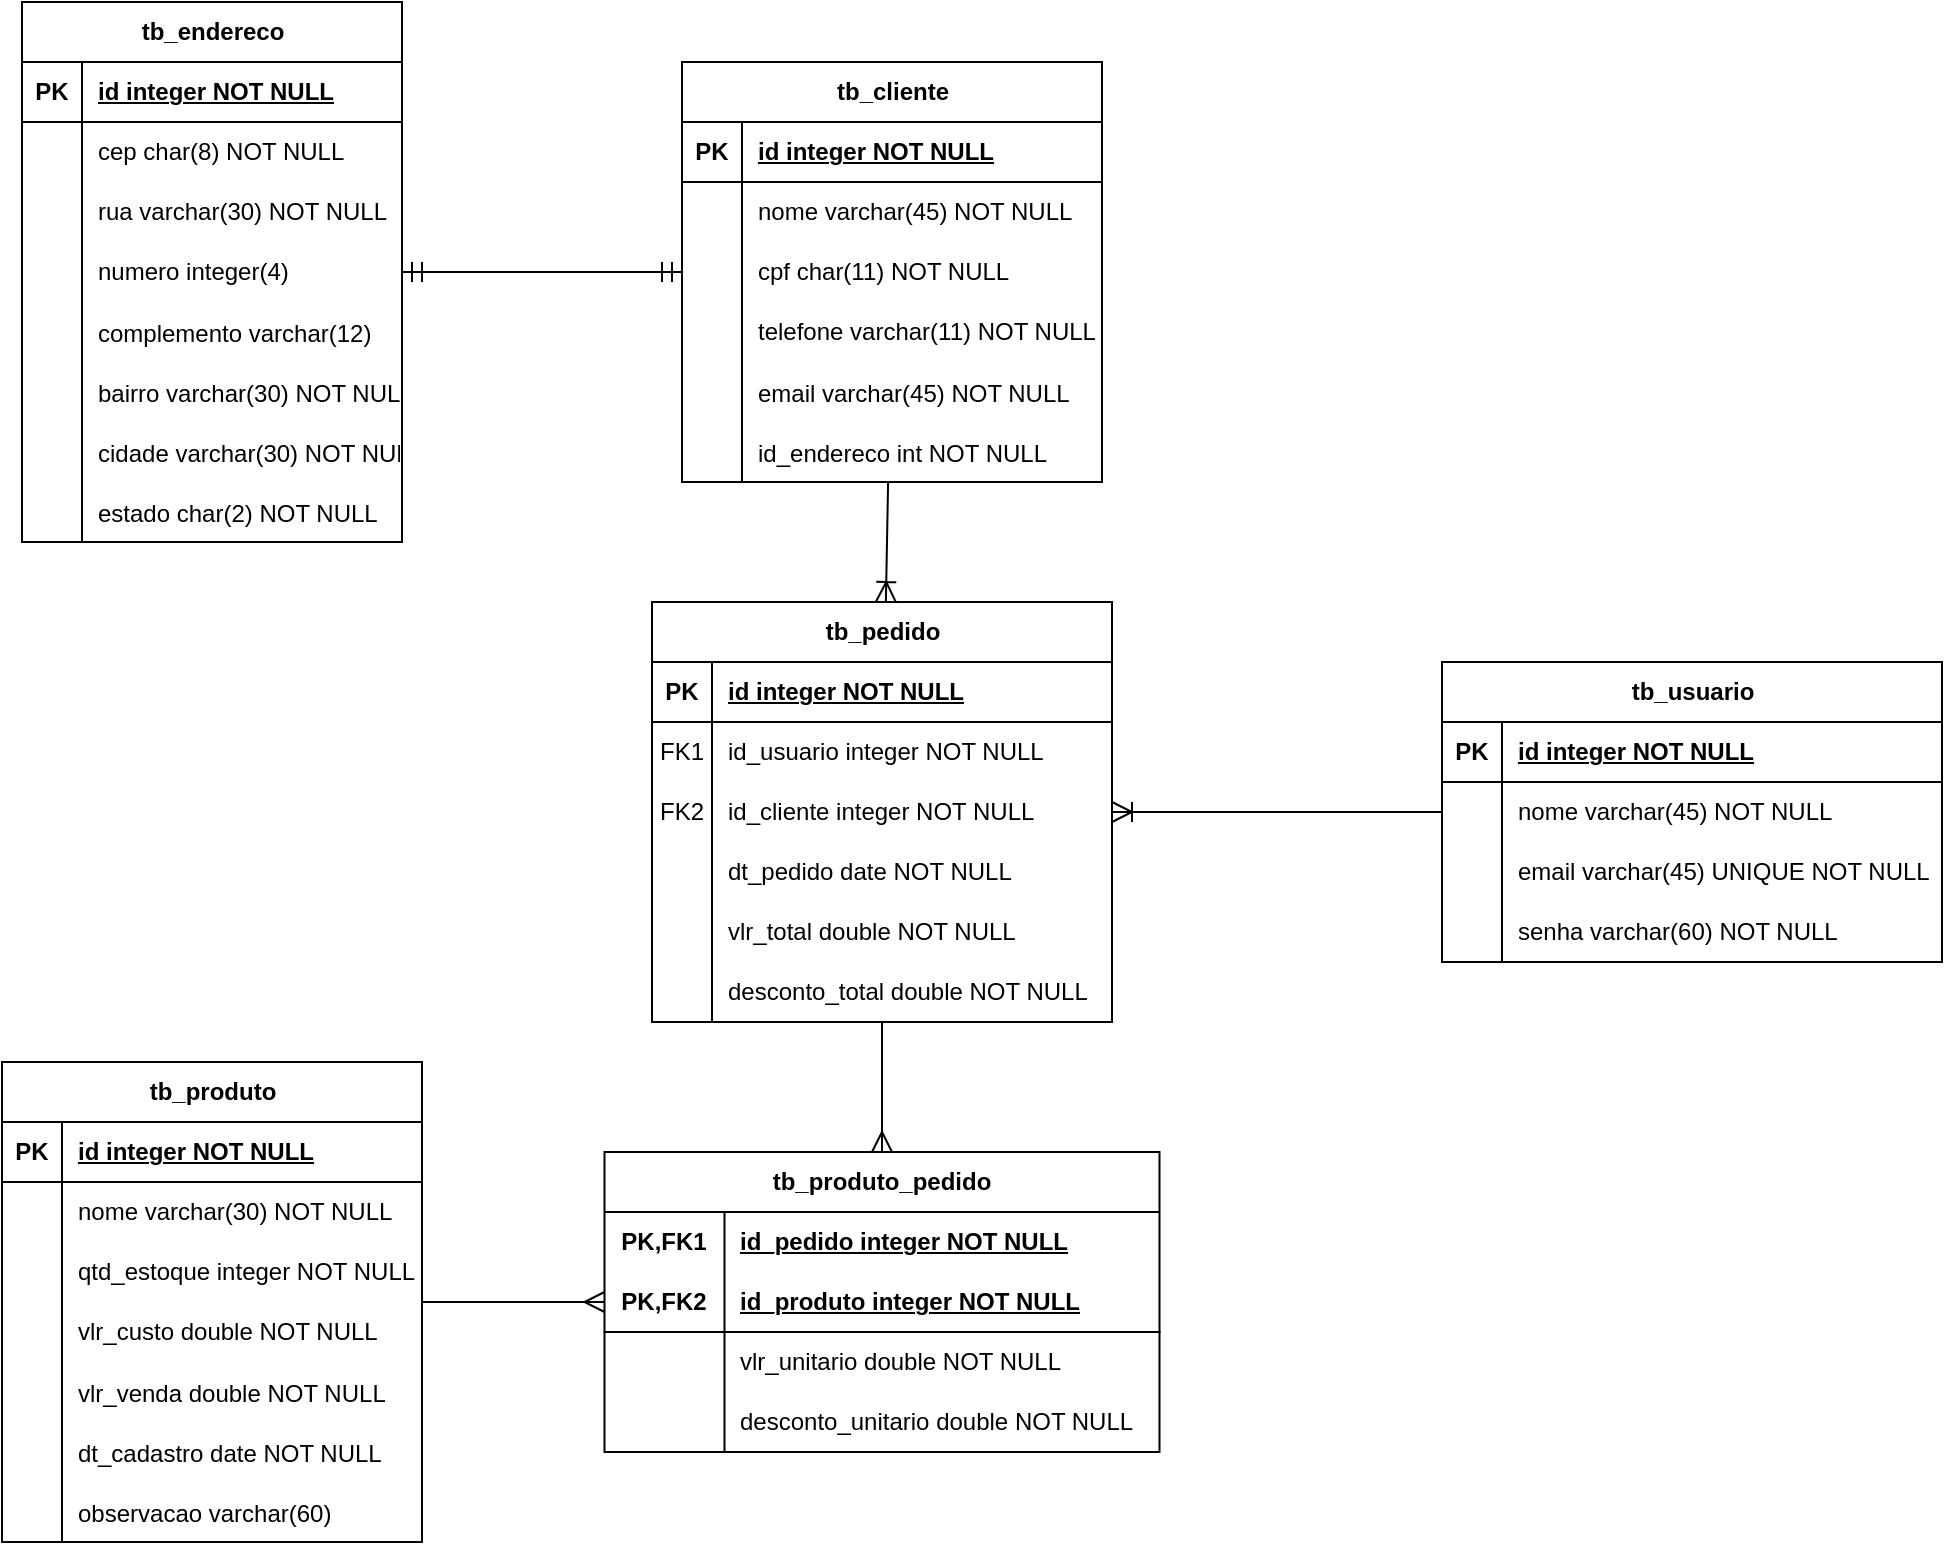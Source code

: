<mxfile version="26.0.6">
  <diagram name="Page-1" id="e56a1550-8fbb-45ad-956c-1786394a9013">
    <mxGraphModel dx="1674" dy="872" grid="1" gridSize="10" guides="1" tooltips="1" connect="1" arrows="1" fold="1" page="1" pageScale="1" pageWidth="1100" pageHeight="850" background="none" math="0" shadow="0">
      <root>
        <mxCell id="0" />
        <mxCell id="1" parent="0" />
        <mxCell id="0N4DDWK3ShzoKvuHBVLL-1" value="tb_produto" style="shape=table;startSize=30;container=1;collapsible=1;childLayout=tableLayout;fixedRows=1;rowLines=0;fontStyle=1;align=center;resizeLast=1;html=1;" parent="1" vertex="1">
          <mxGeometry x="40" y="570" width="210" height="240" as="geometry" />
        </mxCell>
        <mxCell id="0N4DDWK3ShzoKvuHBVLL-2" value="" style="shape=tableRow;horizontal=0;startSize=0;swimlaneHead=0;swimlaneBody=0;fillColor=none;collapsible=0;dropTarget=0;points=[[0,0.5],[1,0.5]];portConstraint=eastwest;top=0;left=0;right=0;bottom=1;" parent="0N4DDWK3ShzoKvuHBVLL-1" vertex="1">
          <mxGeometry y="30" width="210" height="30" as="geometry" />
        </mxCell>
        <mxCell id="0N4DDWK3ShzoKvuHBVLL-3" value="PK" style="shape=partialRectangle;connectable=0;fillColor=none;top=0;left=0;bottom=0;right=0;fontStyle=1;overflow=hidden;whiteSpace=wrap;html=1;" parent="0N4DDWK3ShzoKvuHBVLL-2" vertex="1">
          <mxGeometry width="30" height="30" as="geometry">
            <mxRectangle width="30" height="30" as="alternateBounds" />
          </mxGeometry>
        </mxCell>
        <mxCell id="0N4DDWK3ShzoKvuHBVLL-4" value="id integer NOT NULL" style="shape=partialRectangle;connectable=0;fillColor=none;top=0;left=0;bottom=0;right=0;align=left;spacingLeft=6;fontStyle=5;overflow=hidden;whiteSpace=wrap;html=1;" parent="0N4DDWK3ShzoKvuHBVLL-2" vertex="1">
          <mxGeometry x="30" width="180" height="30" as="geometry">
            <mxRectangle width="180" height="30" as="alternateBounds" />
          </mxGeometry>
        </mxCell>
        <mxCell id="0N4DDWK3ShzoKvuHBVLL-5" value="" style="shape=tableRow;horizontal=0;startSize=0;swimlaneHead=0;swimlaneBody=0;fillColor=none;collapsible=0;dropTarget=0;points=[[0,0.5],[1,0.5]];portConstraint=eastwest;top=0;left=0;right=0;bottom=0;" parent="0N4DDWK3ShzoKvuHBVLL-1" vertex="1">
          <mxGeometry y="60" width="210" height="30" as="geometry" />
        </mxCell>
        <mxCell id="0N4DDWK3ShzoKvuHBVLL-6" value="" style="shape=partialRectangle;connectable=0;fillColor=none;top=0;left=0;bottom=0;right=0;editable=1;overflow=hidden;whiteSpace=wrap;html=1;" parent="0N4DDWK3ShzoKvuHBVLL-5" vertex="1">
          <mxGeometry width="30" height="30" as="geometry">
            <mxRectangle width="30" height="30" as="alternateBounds" />
          </mxGeometry>
        </mxCell>
        <mxCell id="0N4DDWK3ShzoKvuHBVLL-7" value="nome varchar(30) NOT NULL" style="shape=partialRectangle;connectable=0;fillColor=none;top=0;left=0;bottom=0;right=0;align=left;spacingLeft=6;overflow=hidden;whiteSpace=wrap;html=1;" parent="0N4DDWK3ShzoKvuHBVLL-5" vertex="1">
          <mxGeometry x="30" width="180" height="30" as="geometry">
            <mxRectangle width="180" height="30" as="alternateBounds" />
          </mxGeometry>
        </mxCell>
        <mxCell id="0N4DDWK3ShzoKvuHBVLL-8" value="" style="shape=tableRow;horizontal=0;startSize=0;swimlaneHead=0;swimlaneBody=0;fillColor=none;collapsible=0;dropTarget=0;points=[[0,0.5],[1,0.5]];portConstraint=eastwest;top=0;left=0;right=0;bottom=0;" parent="0N4DDWK3ShzoKvuHBVLL-1" vertex="1">
          <mxGeometry y="90" width="210" height="30" as="geometry" />
        </mxCell>
        <mxCell id="0N4DDWK3ShzoKvuHBVLL-9" value="" style="shape=partialRectangle;connectable=0;fillColor=none;top=0;left=0;bottom=0;right=0;editable=1;overflow=hidden;whiteSpace=wrap;html=1;" parent="0N4DDWK3ShzoKvuHBVLL-8" vertex="1">
          <mxGeometry width="30" height="30" as="geometry">
            <mxRectangle width="30" height="30" as="alternateBounds" />
          </mxGeometry>
        </mxCell>
        <mxCell id="0N4DDWK3ShzoKvuHBVLL-10" value="qtd_estoque integer NOT NULL" style="shape=partialRectangle;connectable=0;fillColor=none;top=0;left=0;bottom=0;right=0;align=left;spacingLeft=6;overflow=hidden;whiteSpace=wrap;html=1;" parent="0N4DDWK3ShzoKvuHBVLL-8" vertex="1">
          <mxGeometry x="30" width="180" height="30" as="geometry">
            <mxRectangle width="180" height="30" as="alternateBounds" />
          </mxGeometry>
        </mxCell>
        <mxCell id="0N4DDWK3ShzoKvuHBVLL-11" value="" style="shape=tableRow;horizontal=0;startSize=0;swimlaneHead=0;swimlaneBody=0;fillColor=none;collapsible=0;dropTarget=0;points=[[0,0.5],[1,0.5]];portConstraint=eastwest;top=0;left=0;right=0;bottom=0;" parent="0N4DDWK3ShzoKvuHBVLL-1" vertex="1">
          <mxGeometry y="120" width="210" height="30" as="geometry" />
        </mxCell>
        <mxCell id="0N4DDWK3ShzoKvuHBVLL-12" value="" style="shape=partialRectangle;connectable=0;fillColor=none;top=0;left=0;bottom=0;right=0;editable=1;overflow=hidden;whiteSpace=wrap;html=1;" parent="0N4DDWK3ShzoKvuHBVLL-11" vertex="1">
          <mxGeometry width="30" height="30" as="geometry">
            <mxRectangle width="30" height="30" as="alternateBounds" />
          </mxGeometry>
        </mxCell>
        <mxCell id="0N4DDWK3ShzoKvuHBVLL-13" value="vlr_custo double NOT NULL" style="shape=partialRectangle;connectable=0;fillColor=none;top=0;left=0;bottom=0;right=0;align=left;spacingLeft=6;overflow=hidden;whiteSpace=wrap;html=1;" parent="0N4DDWK3ShzoKvuHBVLL-11" vertex="1">
          <mxGeometry x="30" width="180" height="30" as="geometry">
            <mxRectangle width="180" height="30" as="alternateBounds" />
          </mxGeometry>
        </mxCell>
        <mxCell id="0N4DDWK3ShzoKvuHBVLL-14" value="" style="shape=tableRow;horizontal=0;startSize=0;swimlaneHead=0;swimlaneBody=0;fillColor=none;collapsible=0;dropTarget=0;points=[[0,0.5],[1,0.5]];portConstraint=eastwest;top=0;left=0;right=0;bottom=0;" parent="0N4DDWK3ShzoKvuHBVLL-1" vertex="1">
          <mxGeometry y="150" width="210" height="30" as="geometry" />
        </mxCell>
        <mxCell id="0N4DDWK3ShzoKvuHBVLL-15" value="" style="shape=partialRectangle;connectable=0;fillColor=none;top=0;left=0;bottom=0;right=0;editable=1;overflow=hidden;" parent="0N4DDWK3ShzoKvuHBVLL-14" vertex="1">
          <mxGeometry width="30" height="30" as="geometry">
            <mxRectangle width="30" height="30" as="alternateBounds" />
          </mxGeometry>
        </mxCell>
        <mxCell id="0N4DDWK3ShzoKvuHBVLL-16" value="vlr_venda double NOT NULL" style="shape=partialRectangle;connectable=0;fillColor=none;top=0;left=0;bottom=0;right=0;align=left;spacingLeft=6;overflow=hidden;" parent="0N4DDWK3ShzoKvuHBVLL-14" vertex="1">
          <mxGeometry x="30" width="180" height="30" as="geometry">
            <mxRectangle width="180" height="30" as="alternateBounds" />
          </mxGeometry>
        </mxCell>
        <mxCell id="0N4DDWK3ShzoKvuHBVLL-17" value="" style="shape=tableRow;horizontal=0;startSize=0;swimlaneHead=0;swimlaneBody=0;fillColor=none;collapsible=0;dropTarget=0;points=[[0,0.5],[1,0.5]];portConstraint=eastwest;top=0;left=0;right=0;bottom=0;" parent="0N4DDWK3ShzoKvuHBVLL-1" vertex="1">
          <mxGeometry y="180" width="210" height="30" as="geometry" />
        </mxCell>
        <mxCell id="0N4DDWK3ShzoKvuHBVLL-18" value="" style="shape=partialRectangle;connectable=0;fillColor=none;top=0;left=0;bottom=0;right=0;editable=1;overflow=hidden;" parent="0N4DDWK3ShzoKvuHBVLL-17" vertex="1">
          <mxGeometry width="30" height="30" as="geometry">
            <mxRectangle width="30" height="30" as="alternateBounds" />
          </mxGeometry>
        </mxCell>
        <mxCell id="0N4DDWK3ShzoKvuHBVLL-19" value="dt_cadastro date NOT NULL" style="shape=partialRectangle;connectable=0;fillColor=none;top=0;left=0;bottom=0;right=0;align=left;spacingLeft=6;overflow=hidden;" parent="0N4DDWK3ShzoKvuHBVLL-17" vertex="1">
          <mxGeometry x="30" width="180" height="30" as="geometry">
            <mxRectangle width="180" height="30" as="alternateBounds" />
          </mxGeometry>
        </mxCell>
        <mxCell id="0N4DDWK3ShzoKvuHBVLL-20" value="" style="shape=tableRow;horizontal=0;startSize=0;swimlaneHead=0;swimlaneBody=0;fillColor=none;collapsible=0;dropTarget=0;points=[[0,0.5],[1,0.5]];portConstraint=eastwest;top=0;left=0;right=0;bottom=0;" parent="0N4DDWK3ShzoKvuHBVLL-1" vertex="1">
          <mxGeometry y="210" width="210" height="30" as="geometry" />
        </mxCell>
        <mxCell id="0N4DDWK3ShzoKvuHBVLL-21" value="" style="shape=partialRectangle;connectable=0;fillColor=none;top=0;left=0;bottom=0;right=0;editable=1;overflow=hidden;" parent="0N4DDWK3ShzoKvuHBVLL-20" vertex="1">
          <mxGeometry width="30" height="30" as="geometry">
            <mxRectangle width="30" height="30" as="alternateBounds" />
          </mxGeometry>
        </mxCell>
        <mxCell id="0N4DDWK3ShzoKvuHBVLL-22" value="observacao varchar(60)" style="shape=partialRectangle;connectable=0;fillColor=none;top=0;left=0;bottom=0;right=0;align=left;spacingLeft=6;overflow=hidden;" parent="0N4DDWK3ShzoKvuHBVLL-20" vertex="1">
          <mxGeometry x="30" width="180" height="30" as="geometry">
            <mxRectangle width="180" height="30" as="alternateBounds" />
          </mxGeometry>
        </mxCell>
        <mxCell id="0N4DDWK3ShzoKvuHBVLL-23" value="tb_cliente" style="shape=table;startSize=30;container=1;collapsible=1;childLayout=tableLayout;fixedRows=1;rowLines=0;fontStyle=1;align=center;resizeLast=1;html=1;" parent="1" vertex="1">
          <mxGeometry x="380" y="70" width="210" height="210" as="geometry" />
        </mxCell>
        <mxCell id="0N4DDWK3ShzoKvuHBVLL-24" value="" style="shape=tableRow;horizontal=0;startSize=0;swimlaneHead=0;swimlaneBody=0;fillColor=none;collapsible=0;dropTarget=0;points=[[0,0.5],[1,0.5]];portConstraint=eastwest;top=0;left=0;right=0;bottom=1;" parent="0N4DDWK3ShzoKvuHBVLL-23" vertex="1">
          <mxGeometry y="30" width="210" height="30" as="geometry" />
        </mxCell>
        <mxCell id="0N4DDWK3ShzoKvuHBVLL-25" value="PK" style="shape=partialRectangle;connectable=0;fillColor=none;top=0;left=0;bottom=0;right=0;fontStyle=1;overflow=hidden;whiteSpace=wrap;html=1;" parent="0N4DDWK3ShzoKvuHBVLL-24" vertex="1">
          <mxGeometry width="30" height="30" as="geometry">
            <mxRectangle width="30" height="30" as="alternateBounds" />
          </mxGeometry>
        </mxCell>
        <mxCell id="0N4DDWK3ShzoKvuHBVLL-26" value="id integer NOT NULL" style="shape=partialRectangle;connectable=0;fillColor=none;top=0;left=0;bottom=0;right=0;align=left;spacingLeft=6;fontStyle=5;overflow=hidden;whiteSpace=wrap;html=1;" parent="0N4DDWK3ShzoKvuHBVLL-24" vertex="1">
          <mxGeometry x="30" width="180" height="30" as="geometry">
            <mxRectangle width="180" height="30" as="alternateBounds" />
          </mxGeometry>
        </mxCell>
        <mxCell id="0N4DDWK3ShzoKvuHBVLL-27" value="" style="shape=tableRow;horizontal=0;startSize=0;swimlaneHead=0;swimlaneBody=0;fillColor=none;collapsible=0;dropTarget=0;points=[[0,0.5],[1,0.5]];portConstraint=eastwest;top=0;left=0;right=0;bottom=0;" parent="0N4DDWK3ShzoKvuHBVLL-23" vertex="1">
          <mxGeometry y="60" width="210" height="30" as="geometry" />
        </mxCell>
        <mxCell id="0N4DDWK3ShzoKvuHBVLL-28" value="" style="shape=partialRectangle;connectable=0;fillColor=none;top=0;left=0;bottom=0;right=0;editable=1;overflow=hidden;whiteSpace=wrap;html=1;" parent="0N4DDWK3ShzoKvuHBVLL-27" vertex="1">
          <mxGeometry width="30" height="30" as="geometry">
            <mxRectangle width="30" height="30" as="alternateBounds" />
          </mxGeometry>
        </mxCell>
        <mxCell id="0N4DDWK3ShzoKvuHBVLL-29" value="nome varchar(45) NOT NULL" style="shape=partialRectangle;connectable=0;fillColor=none;top=0;left=0;bottom=0;right=0;align=left;spacingLeft=6;overflow=hidden;whiteSpace=wrap;html=1;" parent="0N4DDWK3ShzoKvuHBVLL-27" vertex="1">
          <mxGeometry x="30" width="180" height="30" as="geometry">
            <mxRectangle width="180" height="30" as="alternateBounds" />
          </mxGeometry>
        </mxCell>
        <mxCell id="0N4DDWK3ShzoKvuHBVLL-30" value="" style="shape=tableRow;horizontal=0;startSize=0;swimlaneHead=0;swimlaneBody=0;fillColor=none;collapsible=0;dropTarget=0;points=[[0,0.5],[1,0.5]];portConstraint=eastwest;top=0;left=0;right=0;bottom=0;" parent="0N4DDWK3ShzoKvuHBVLL-23" vertex="1">
          <mxGeometry y="90" width="210" height="30" as="geometry" />
        </mxCell>
        <mxCell id="0N4DDWK3ShzoKvuHBVLL-31" value="" style="shape=partialRectangle;connectable=0;fillColor=none;top=0;left=0;bottom=0;right=0;editable=1;overflow=hidden;whiteSpace=wrap;html=1;" parent="0N4DDWK3ShzoKvuHBVLL-30" vertex="1">
          <mxGeometry width="30" height="30" as="geometry">
            <mxRectangle width="30" height="30" as="alternateBounds" />
          </mxGeometry>
        </mxCell>
        <mxCell id="0N4DDWK3ShzoKvuHBVLL-32" value="cpf char(11) NOT NULL" style="shape=partialRectangle;connectable=0;fillColor=none;top=0;left=0;bottom=0;right=0;align=left;spacingLeft=6;overflow=hidden;whiteSpace=wrap;html=1;" parent="0N4DDWK3ShzoKvuHBVLL-30" vertex="1">
          <mxGeometry x="30" width="180" height="30" as="geometry">
            <mxRectangle width="180" height="30" as="alternateBounds" />
          </mxGeometry>
        </mxCell>
        <mxCell id="0N4DDWK3ShzoKvuHBVLL-33" value="" style="shape=tableRow;horizontal=0;startSize=0;swimlaneHead=0;swimlaneBody=0;fillColor=none;collapsible=0;dropTarget=0;points=[[0,0.5],[1,0.5]];portConstraint=eastwest;top=0;left=0;right=0;bottom=0;" parent="0N4DDWK3ShzoKvuHBVLL-23" vertex="1">
          <mxGeometry y="120" width="210" height="30" as="geometry" />
        </mxCell>
        <mxCell id="0N4DDWK3ShzoKvuHBVLL-34" value="" style="shape=partialRectangle;connectable=0;fillColor=none;top=0;left=0;bottom=0;right=0;editable=1;overflow=hidden;whiteSpace=wrap;html=1;" parent="0N4DDWK3ShzoKvuHBVLL-33" vertex="1">
          <mxGeometry width="30" height="30" as="geometry">
            <mxRectangle width="30" height="30" as="alternateBounds" />
          </mxGeometry>
        </mxCell>
        <mxCell id="0N4DDWK3ShzoKvuHBVLL-35" value="telefone varchar(11) NOT NULL" style="shape=partialRectangle;connectable=0;fillColor=none;top=0;left=0;bottom=0;right=0;align=left;spacingLeft=6;overflow=hidden;whiteSpace=wrap;html=1;" parent="0N4DDWK3ShzoKvuHBVLL-33" vertex="1">
          <mxGeometry x="30" width="180" height="30" as="geometry">
            <mxRectangle width="180" height="30" as="alternateBounds" />
          </mxGeometry>
        </mxCell>
        <mxCell id="0N4DDWK3ShzoKvuHBVLL-61" value="" style="shape=tableRow;horizontal=0;startSize=0;swimlaneHead=0;swimlaneBody=0;fillColor=none;collapsible=0;dropTarget=0;points=[[0,0.5],[1,0.5]];portConstraint=eastwest;top=0;left=0;right=0;bottom=0;" parent="0N4DDWK3ShzoKvuHBVLL-23" vertex="1">
          <mxGeometry y="150" width="210" height="30" as="geometry" />
        </mxCell>
        <mxCell id="0N4DDWK3ShzoKvuHBVLL-62" value="" style="shape=partialRectangle;connectable=0;fillColor=none;top=0;left=0;bottom=0;right=0;editable=1;overflow=hidden;" parent="0N4DDWK3ShzoKvuHBVLL-61" vertex="1">
          <mxGeometry width="30" height="30" as="geometry">
            <mxRectangle width="30" height="30" as="alternateBounds" />
          </mxGeometry>
        </mxCell>
        <mxCell id="0N4DDWK3ShzoKvuHBVLL-63" value="email varchar(45) NOT NULL" style="shape=partialRectangle;connectable=0;fillColor=none;top=0;left=0;bottom=0;right=0;align=left;spacingLeft=6;overflow=hidden;" parent="0N4DDWK3ShzoKvuHBVLL-61" vertex="1">
          <mxGeometry x="30" width="180" height="30" as="geometry">
            <mxRectangle width="180" height="30" as="alternateBounds" />
          </mxGeometry>
        </mxCell>
        <mxCell id="0N4DDWK3ShzoKvuHBVLL-64" value="" style="shape=tableRow;horizontal=0;startSize=0;swimlaneHead=0;swimlaneBody=0;fillColor=none;collapsible=0;dropTarget=0;points=[[0,0.5],[1,0.5]];portConstraint=eastwest;top=0;left=0;right=0;bottom=0;" parent="0N4DDWK3ShzoKvuHBVLL-23" vertex="1">
          <mxGeometry y="180" width="210" height="30" as="geometry" />
        </mxCell>
        <mxCell id="0N4DDWK3ShzoKvuHBVLL-65" value="" style="shape=partialRectangle;connectable=0;fillColor=none;top=0;left=0;bottom=0;right=0;editable=1;overflow=hidden;" parent="0N4DDWK3ShzoKvuHBVLL-64" vertex="1">
          <mxGeometry width="30" height="30" as="geometry">
            <mxRectangle width="30" height="30" as="alternateBounds" />
          </mxGeometry>
        </mxCell>
        <mxCell id="0N4DDWK3ShzoKvuHBVLL-66" value="id_endereco int NOT NULL" style="shape=partialRectangle;connectable=0;fillColor=none;top=0;left=0;bottom=0;right=0;align=left;spacingLeft=6;overflow=hidden;" parent="0N4DDWK3ShzoKvuHBVLL-64" vertex="1">
          <mxGeometry x="30" width="180" height="30" as="geometry">
            <mxRectangle width="180" height="30" as="alternateBounds" />
          </mxGeometry>
        </mxCell>
        <mxCell id="0N4DDWK3ShzoKvuHBVLL-36" value="tb_endereco" style="shape=table;startSize=30;container=1;collapsible=1;childLayout=tableLayout;fixedRows=1;rowLines=0;fontStyle=1;align=center;resizeLast=1;html=1;" parent="1" vertex="1">
          <mxGeometry x="50" y="40" width="190" height="270" as="geometry" />
        </mxCell>
        <mxCell id="0N4DDWK3ShzoKvuHBVLL-37" value="" style="shape=tableRow;horizontal=0;startSize=0;swimlaneHead=0;swimlaneBody=0;fillColor=none;collapsible=0;dropTarget=0;points=[[0,0.5],[1,0.5]];portConstraint=eastwest;top=0;left=0;right=0;bottom=1;" parent="0N4DDWK3ShzoKvuHBVLL-36" vertex="1">
          <mxGeometry y="30" width="190" height="30" as="geometry" />
        </mxCell>
        <mxCell id="0N4DDWK3ShzoKvuHBVLL-38" value="PK" style="shape=partialRectangle;connectable=0;fillColor=none;top=0;left=0;bottom=0;right=0;fontStyle=1;overflow=hidden;whiteSpace=wrap;html=1;" parent="0N4DDWK3ShzoKvuHBVLL-37" vertex="1">
          <mxGeometry width="30" height="30" as="geometry">
            <mxRectangle width="30" height="30" as="alternateBounds" />
          </mxGeometry>
        </mxCell>
        <mxCell id="0N4DDWK3ShzoKvuHBVLL-39" value="id integer NOT NULL" style="shape=partialRectangle;connectable=0;fillColor=none;top=0;left=0;bottom=0;right=0;align=left;spacingLeft=6;fontStyle=5;overflow=hidden;whiteSpace=wrap;html=1;" parent="0N4DDWK3ShzoKvuHBVLL-37" vertex="1">
          <mxGeometry x="30" width="160" height="30" as="geometry">
            <mxRectangle width="160" height="30" as="alternateBounds" />
          </mxGeometry>
        </mxCell>
        <mxCell id="0N4DDWK3ShzoKvuHBVLL-40" value="" style="shape=tableRow;horizontal=0;startSize=0;swimlaneHead=0;swimlaneBody=0;fillColor=none;collapsible=0;dropTarget=0;points=[[0,0.5],[1,0.5]];portConstraint=eastwest;top=0;left=0;right=0;bottom=0;" parent="0N4DDWK3ShzoKvuHBVLL-36" vertex="1">
          <mxGeometry y="60" width="190" height="30" as="geometry" />
        </mxCell>
        <mxCell id="0N4DDWK3ShzoKvuHBVLL-41" value="" style="shape=partialRectangle;connectable=0;fillColor=none;top=0;left=0;bottom=0;right=0;editable=1;overflow=hidden;whiteSpace=wrap;html=1;" parent="0N4DDWK3ShzoKvuHBVLL-40" vertex="1">
          <mxGeometry width="30" height="30" as="geometry">
            <mxRectangle width="30" height="30" as="alternateBounds" />
          </mxGeometry>
        </mxCell>
        <mxCell id="0N4DDWK3ShzoKvuHBVLL-42" value="cep char(8) NOT NULL" style="shape=partialRectangle;connectable=0;fillColor=none;top=0;left=0;bottom=0;right=0;align=left;spacingLeft=6;overflow=hidden;whiteSpace=wrap;html=1;" parent="0N4DDWK3ShzoKvuHBVLL-40" vertex="1">
          <mxGeometry x="30" width="160" height="30" as="geometry">
            <mxRectangle width="160" height="30" as="alternateBounds" />
          </mxGeometry>
        </mxCell>
        <mxCell id="0N4DDWK3ShzoKvuHBVLL-43" value="" style="shape=tableRow;horizontal=0;startSize=0;swimlaneHead=0;swimlaneBody=0;fillColor=none;collapsible=0;dropTarget=0;points=[[0,0.5],[1,0.5]];portConstraint=eastwest;top=0;left=0;right=0;bottom=0;" parent="0N4DDWK3ShzoKvuHBVLL-36" vertex="1">
          <mxGeometry y="90" width="190" height="30" as="geometry" />
        </mxCell>
        <mxCell id="0N4DDWK3ShzoKvuHBVLL-44" value="" style="shape=partialRectangle;connectable=0;fillColor=none;top=0;left=0;bottom=0;right=0;editable=1;overflow=hidden;whiteSpace=wrap;html=1;" parent="0N4DDWK3ShzoKvuHBVLL-43" vertex="1">
          <mxGeometry width="30" height="30" as="geometry">
            <mxRectangle width="30" height="30" as="alternateBounds" />
          </mxGeometry>
        </mxCell>
        <mxCell id="0N4DDWK3ShzoKvuHBVLL-45" value="rua varchar(30) NOT NULL" style="shape=partialRectangle;connectable=0;fillColor=none;top=0;left=0;bottom=0;right=0;align=left;spacingLeft=6;overflow=hidden;whiteSpace=wrap;html=1;" parent="0N4DDWK3ShzoKvuHBVLL-43" vertex="1">
          <mxGeometry x="30" width="160" height="30" as="geometry">
            <mxRectangle width="160" height="30" as="alternateBounds" />
          </mxGeometry>
        </mxCell>
        <mxCell id="0N4DDWK3ShzoKvuHBVLL-46" value="" style="shape=tableRow;horizontal=0;startSize=0;swimlaneHead=0;swimlaneBody=0;fillColor=none;collapsible=0;dropTarget=0;points=[[0,0.5],[1,0.5]];portConstraint=eastwest;top=0;left=0;right=0;bottom=0;" parent="0N4DDWK3ShzoKvuHBVLL-36" vertex="1">
          <mxGeometry y="120" width="190" height="30" as="geometry" />
        </mxCell>
        <mxCell id="0N4DDWK3ShzoKvuHBVLL-47" value="" style="shape=partialRectangle;connectable=0;fillColor=none;top=0;left=0;bottom=0;right=0;editable=1;overflow=hidden;whiteSpace=wrap;html=1;" parent="0N4DDWK3ShzoKvuHBVLL-46" vertex="1">
          <mxGeometry width="30" height="30" as="geometry">
            <mxRectangle width="30" height="30" as="alternateBounds" />
          </mxGeometry>
        </mxCell>
        <mxCell id="0N4DDWK3ShzoKvuHBVLL-48" value="numero integer(4)" style="shape=partialRectangle;connectable=0;fillColor=none;top=0;left=0;bottom=0;right=0;align=left;spacingLeft=6;overflow=hidden;whiteSpace=wrap;html=1;" parent="0N4DDWK3ShzoKvuHBVLL-46" vertex="1">
          <mxGeometry x="30" width="160" height="30" as="geometry">
            <mxRectangle width="160" height="30" as="alternateBounds" />
          </mxGeometry>
        </mxCell>
        <mxCell id="0N4DDWK3ShzoKvuHBVLL-52" value="" style="shape=tableRow;horizontal=0;startSize=0;swimlaneHead=0;swimlaneBody=0;fillColor=none;collapsible=0;dropTarget=0;points=[[0,0.5],[1,0.5]];portConstraint=eastwest;top=0;left=0;right=0;bottom=0;" parent="0N4DDWK3ShzoKvuHBVLL-36" vertex="1">
          <mxGeometry y="150" width="190" height="30" as="geometry" />
        </mxCell>
        <mxCell id="0N4DDWK3ShzoKvuHBVLL-53" value="" style="shape=partialRectangle;connectable=0;fillColor=none;top=0;left=0;bottom=0;right=0;editable=1;overflow=hidden;" parent="0N4DDWK3ShzoKvuHBVLL-52" vertex="1">
          <mxGeometry width="30" height="30" as="geometry">
            <mxRectangle width="30" height="30" as="alternateBounds" />
          </mxGeometry>
        </mxCell>
        <mxCell id="0N4DDWK3ShzoKvuHBVLL-54" value="complemento varchar(12)" style="shape=partialRectangle;connectable=0;fillColor=none;top=0;left=0;bottom=0;right=0;align=left;spacingLeft=6;overflow=hidden;" parent="0N4DDWK3ShzoKvuHBVLL-52" vertex="1">
          <mxGeometry x="30" width="160" height="30" as="geometry">
            <mxRectangle width="160" height="30" as="alternateBounds" />
          </mxGeometry>
        </mxCell>
        <mxCell id="0N4DDWK3ShzoKvuHBVLL-49" value="" style="shape=tableRow;horizontal=0;startSize=0;swimlaneHead=0;swimlaneBody=0;fillColor=none;collapsible=0;dropTarget=0;points=[[0,0.5],[1,0.5]];portConstraint=eastwest;top=0;left=0;right=0;bottom=0;" parent="0N4DDWK3ShzoKvuHBVLL-36" vertex="1">
          <mxGeometry y="180" width="190" height="30" as="geometry" />
        </mxCell>
        <mxCell id="0N4DDWK3ShzoKvuHBVLL-50" value="" style="shape=partialRectangle;connectable=0;fillColor=none;top=0;left=0;bottom=0;right=0;editable=1;overflow=hidden;" parent="0N4DDWK3ShzoKvuHBVLL-49" vertex="1">
          <mxGeometry width="30" height="30" as="geometry">
            <mxRectangle width="30" height="30" as="alternateBounds" />
          </mxGeometry>
        </mxCell>
        <mxCell id="0N4DDWK3ShzoKvuHBVLL-51" value="bairro varchar(30) NOT NULL" style="shape=partialRectangle;connectable=0;fillColor=none;top=0;left=0;bottom=0;right=0;align=left;spacingLeft=6;overflow=hidden;" parent="0N4DDWK3ShzoKvuHBVLL-49" vertex="1">
          <mxGeometry x="30" width="160" height="30" as="geometry">
            <mxRectangle width="160" height="30" as="alternateBounds" />
          </mxGeometry>
        </mxCell>
        <mxCell id="0N4DDWK3ShzoKvuHBVLL-55" value="" style="shape=tableRow;horizontal=0;startSize=0;swimlaneHead=0;swimlaneBody=0;fillColor=none;collapsible=0;dropTarget=0;points=[[0,0.5],[1,0.5]];portConstraint=eastwest;top=0;left=0;right=0;bottom=0;" parent="0N4DDWK3ShzoKvuHBVLL-36" vertex="1">
          <mxGeometry y="210" width="190" height="30" as="geometry" />
        </mxCell>
        <mxCell id="0N4DDWK3ShzoKvuHBVLL-56" value="" style="shape=partialRectangle;connectable=0;fillColor=none;top=0;left=0;bottom=0;right=0;editable=1;overflow=hidden;" parent="0N4DDWK3ShzoKvuHBVLL-55" vertex="1">
          <mxGeometry width="30" height="30" as="geometry">
            <mxRectangle width="30" height="30" as="alternateBounds" />
          </mxGeometry>
        </mxCell>
        <mxCell id="0N4DDWK3ShzoKvuHBVLL-57" value="cidade varchar(30) NOT NULL" style="shape=partialRectangle;connectable=0;fillColor=none;top=0;left=0;bottom=0;right=0;align=left;spacingLeft=6;overflow=hidden;" parent="0N4DDWK3ShzoKvuHBVLL-55" vertex="1">
          <mxGeometry x="30" width="160" height="30" as="geometry">
            <mxRectangle width="160" height="30" as="alternateBounds" />
          </mxGeometry>
        </mxCell>
        <mxCell id="0N4DDWK3ShzoKvuHBVLL-58" value="" style="shape=tableRow;horizontal=0;startSize=0;swimlaneHead=0;swimlaneBody=0;fillColor=none;collapsible=0;dropTarget=0;points=[[0,0.5],[1,0.5]];portConstraint=eastwest;top=0;left=0;right=0;bottom=0;" parent="0N4DDWK3ShzoKvuHBVLL-36" vertex="1">
          <mxGeometry y="240" width="190" height="30" as="geometry" />
        </mxCell>
        <mxCell id="0N4DDWK3ShzoKvuHBVLL-59" value="" style="shape=partialRectangle;connectable=0;fillColor=none;top=0;left=0;bottom=0;right=0;editable=1;overflow=hidden;" parent="0N4DDWK3ShzoKvuHBVLL-58" vertex="1">
          <mxGeometry width="30" height="30" as="geometry">
            <mxRectangle width="30" height="30" as="alternateBounds" />
          </mxGeometry>
        </mxCell>
        <mxCell id="0N4DDWK3ShzoKvuHBVLL-60" value="estado char(2) NOT NULL" style="shape=partialRectangle;connectable=0;fillColor=none;top=0;left=0;bottom=0;right=0;align=left;spacingLeft=6;overflow=hidden;" parent="0N4DDWK3ShzoKvuHBVLL-58" vertex="1">
          <mxGeometry x="30" width="160" height="30" as="geometry">
            <mxRectangle width="160" height="30" as="alternateBounds" />
          </mxGeometry>
        </mxCell>
        <mxCell id="0N4DDWK3ShzoKvuHBVLL-67" value="tb_pedido" style="shape=table;startSize=30;container=1;collapsible=1;childLayout=tableLayout;fixedRows=1;rowLines=0;fontStyle=1;align=center;resizeLast=1;html=1;" parent="1" vertex="1">
          <mxGeometry x="365" y="340" width="230" height="210" as="geometry" />
        </mxCell>
        <mxCell id="0N4DDWK3ShzoKvuHBVLL-68" value="" style="shape=tableRow;horizontal=0;startSize=0;swimlaneHead=0;swimlaneBody=0;fillColor=none;collapsible=0;dropTarget=0;points=[[0,0.5],[1,0.5]];portConstraint=eastwest;top=0;left=0;right=0;bottom=1;" parent="0N4DDWK3ShzoKvuHBVLL-67" vertex="1">
          <mxGeometry y="30" width="230" height="30" as="geometry" />
        </mxCell>
        <mxCell id="0N4DDWK3ShzoKvuHBVLL-69" value="PK" style="shape=partialRectangle;connectable=0;fillColor=none;top=0;left=0;bottom=0;right=0;fontStyle=1;overflow=hidden;whiteSpace=wrap;html=1;" parent="0N4DDWK3ShzoKvuHBVLL-68" vertex="1">
          <mxGeometry width="30" height="30" as="geometry">
            <mxRectangle width="30" height="30" as="alternateBounds" />
          </mxGeometry>
        </mxCell>
        <mxCell id="0N4DDWK3ShzoKvuHBVLL-70" value="id integer NOT NULL" style="shape=partialRectangle;connectable=0;fillColor=none;top=0;left=0;bottom=0;right=0;align=left;spacingLeft=6;fontStyle=5;overflow=hidden;whiteSpace=wrap;html=1;" parent="0N4DDWK3ShzoKvuHBVLL-68" vertex="1">
          <mxGeometry x="30" width="200" height="30" as="geometry">
            <mxRectangle width="200" height="30" as="alternateBounds" />
          </mxGeometry>
        </mxCell>
        <mxCell id="0N4DDWK3ShzoKvuHBVLL-115" value="" style="shape=tableRow;horizontal=0;startSize=0;swimlaneHead=0;swimlaneBody=0;fillColor=none;collapsible=0;dropTarget=0;points=[[0,0.5],[1,0.5]];portConstraint=eastwest;top=0;left=0;right=0;bottom=0;" parent="0N4DDWK3ShzoKvuHBVLL-67" vertex="1">
          <mxGeometry y="60" width="230" height="30" as="geometry" />
        </mxCell>
        <mxCell id="0N4DDWK3ShzoKvuHBVLL-116" value="FK1" style="shape=partialRectangle;connectable=0;fillColor=none;top=0;left=0;bottom=0;right=0;fontStyle=0;overflow=hidden;whiteSpace=wrap;html=1;" parent="0N4DDWK3ShzoKvuHBVLL-115" vertex="1">
          <mxGeometry width="30" height="30" as="geometry">
            <mxRectangle width="30" height="30" as="alternateBounds" />
          </mxGeometry>
        </mxCell>
        <mxCell id="0N4DDWK3ShzoKvuHBVLL-117" value="id_usuario integer NOT NULL" style="shape=partialRectangle;connectable=0;fillColor=none;top=0;left=0;bottom=0;right=0;align=left;spacingLeft=6;fontStyle=0;overflow=hidden;whiteSpace=wrap;html=1;" parent="0N4DDWK3ShzoKvuHBVLL-115" vertex="1">
          <mxGeometry x="30" width="200" height="30" as="geometry">
            <mxRectangle width="200" height="30" as="alternateBounds" />
          </mxGeometry>
        </mxCell>
        <mxCell id="0N4DDWK3ShzoKvuHBVLL-83" value="" style="shape=tableRow;horizontal=0;startSize=0;swimlaneHead=0;swimlaneBody=0;fillColor=none;collapsible=0;dropTarget=0;points=[[0,0.5],[1,0.5]];portConstraint=eastwest;top=0;left=0;right=0;bottom=0;" parent="0N4DDWK3ShzoKvuHBVLL-67" vertex="1">
          <mxGeometry y="90" width="230" height="30" as="geometry" />
        </mxCell>
        <mxCell id="0N4DDWK3ShzoKvuHBVLL-84" value="FK2" style="shape=partialRectangle;connectable=0;fillColor=none;top=0;left=0;bottom=0;right=0;fontStyle=0;overflow=hidden;whiteSpace=wrap;html=1;" parent="0N4DDWK3ShzoKvuHBVLL-83" vertex="1">
          <mxGeometry width="30" height="30" as="geometry">
            <mxRectangle width="30" height="30" as="alternateBounds" />
          </mxGeometry>
        </mxCell>
        <mxCell id="0N4DDWK3ShzoKvuHBVLL-85" value="id_cliente integer NOT NULL" style="shape=partialRectangle;connectable=0;fillColor=none;top=0;left=0;bottom=0;right=0;align=left;spacingLeft=6;fontStyle=0;overflow=hidden;whiteSpace=wrap;html=1;" parent="0N4DDWK3ShzoKvuHBVLL-83" vertex="1">
          <mxGeometry x="30" width="200" height="30" as="geometry">
            <mxRectangle width="200" height="30" as="alternateBounds" />
          </mxGeometry>
        </mxCell>
        <mxCell id="0N4DDWK3ShzoKvuHBVLL-71" value="" style="shape=tableRow;horizontal=0;startSize=0;swimlaneHead=0;swimlaneBody=0;fillColor=none;collapsible=0;dropTarget=0;points=[[0,0.5],[1,0.5]];portConstraint=eastwest;top=0;left=0;right=0;bottom=0;" parent="0N4DDWK3ShzoKvuHBVLL-67" vertex="1">
          <mxGeometry y="120" width="230" height="30" as="geometry" />
        </mxCell>
        <mxCell id="0N4DDWK3ShzoKvuHBVLL-72" value="" style="shape=partialRectangle;connectable=0;fillColor=none;top=0;left=0;bottom=0;right=0;editable=1;overflow=hidden;whiteSpace=wrap;html=1;" parent="0N4DDWK3ShzoKvuHBVLL-71" vertex="1">
          <mxGeometry width="30" height="30" as="geometry">
            <mxRectangle width="30" height="30" as="alternateBounds" />
          </mxGeometry>
        </mxCell>
        <mxCell id="0N4DDWK3ShzoKvuHBVLL-73" value="dt_pedido date NOT NULL" style="shape=partialRectangle;connectable=0;fillColor=none;top=0;left=0;bottom=0;right=0;align=left;spacingLeft=6;overflow=hidden;whiteSpace=wrap;html=1;" parent="0N4DDWK3ShzoKvuHBVLL-71" vertex="1">
          <mxGeometry x="30" width="200" height="30" as="geometry">
            <mxRectangle width="200" height="30" as="alternateBounds" />
          </mxGeometry>
        </mxCell>
        <mxCell id="0N4DDWK3ShzoKvuHBVLL-74" value="" style="shape=tableRow;horizontal=0;startSize=0;swimlaneHead=0;swimlaneBody=0;fillColor=none;collapsible=0;dropTarget=0;points=[[0,0.5],[1,0.5]];portConstraint=eastwest;top=0;left=0;right=0;bottom=0;" parent="0N4DDWK3ShzoKvuHBVLL-67" vertex="1">
          <mxGeometry y="150" width="230" height="30" as="geometry" />
        </mxCell>
        <mxCell id="0N4DDWK3ShzoKvuHBVLL-75" value="" style="shape=partialRectangle;connectable=0;fillColor=none;top=0;left=0;bottom=0;right=0;editable=1;overflow=hidden;whiteSpace=wrap;html=1;" parent="0N4DDWK3ShzoKvuHBVLL-74" vertex="1">
          <mxGeometry width="30" height="30" as="geometry">
            <mxRectangle width="30" height="30" as="alternateBounds" />
          </mxGeometry>
        </mxCell>
        <mxCell id="0N4DDWK3ShzoKvuHBVLL-76" value="vlr_total double NOT NULL" style="shape=partialRectangle;connectable=0;fillColor=none;top=0;left=0;bottom=0;right=0;align=left;spacingLeft=6;overflow=hidden;whiteSpace=wrap;html=1;" parent="0N4DDWK3ShzoKvuHBVLL-74" vertex="1">
          <mxGeometry x="30" width="200" height="30" as="geometry">
            <mxRectangle width="200" height="30" as="alternateBounds" />
          </mxGeometry>
        </mxCell>
        <mxCell id="0N4DDWK3ShzoKvuHBVLL-77" value="" style="shape=tableRow;horizontal=0;startSize=0;swimlaneHead=0;swimlaneBody=0;fillColor=none;collapsible=0;dropTarget=0;points=[[0,0.5],[1,0.5]];portConstraint=eastwest;top=0;left=0;right=0;bottom=0;" parent="0N4DDWK3ShzoKvuHBVLL-67" vertex="1">
          <mxGeometry y="180" width="230" height="30" as="geometry" />
        </mxCell>
        <mxCell id="0N4DDWK3ShzoKvuHBVLL-78" value="" style="shape=partialRectangle;connectable=0;fillColor=none;top=0;left=0;bottom=0;right=0;editable=1;overflow=hidden;whiteSpace=wrap;html=1;" parent="0N4DDWK3ShzoKvuHBVLL-77" vertex="1">
          <mxGeometry width="30" height="30" as="geometry">
            <mxRectangle width="30" height="30" as="alternateBounds" />
          </mxGeometry>
        </mxCell>
        <mxCell id="0N4DDWK3ShzoKvuHBVLL-79" value="desconto_total double NOT NULL" style="shape=partialRectangle;connectable=0;fillColor=none;top=0;left=0;bottom=0;right=0;align=left;spacingLeft=6;overflow=hidden;whiteSpace=wrap;html=1;" parent="0N4DDWK3ShzoKvuHBVLL-77" vertex="1">
          <mxGeometry x="30" width="200" height="30" as="geometry">
            <mxRectangle width="200" height="30" as="alternateBounds" />
          </mxGeometry>
        </mxCell>
        <mxCell id="0N4DDWK3ShzoKvuHBVLL-86" value="tb_produto_pedido" style="shape=table;startSize=30;container=1;collapsible=1;childLayout=tableLayout;fixedRows=1;rowLines=0;fontStyle=1;align=center;resizeLast=1;html=1;whiteSpace=wrap;" parent="1" vertex="1">
          <mxGeometry x="341.25" y="615" width="277.5" height="150" as="geometry" />
        </mxCell>
        <mxCell id="0N4DDWK3ShzoKvuHBVLL-87" value="" style="shape=tableRow;horizontal=0;startSize=0;swimlaneHead=0;swimlaneBody=0;fillColor=none;collapsible=0;dropTarget=0;points=[[0,0.5],[1,0.5]];portConstraint=eastwest;top=0;left=0;right=0;bottom=0;html=1;" parent="0N4DDWK3ShzoKvuHBVLL-86" vertex="1">
          <mxGeometry y="30" width="277.5" height="30" as="geometry" />
        </mxCell>
        <mxCell id="0N4DDWK3ShzoKvuHBVLL-88" value="PK,FK1" style="shape=partialRectangle;connectable=0;fillColor=none;top=0;left=0;bottom=0;right=0;fontStyle=1;overflow=hidden;html=1;whiteSpace=wrap;" parent="0N4DDWK3ShzoKvuHBVLL-87" vertex="1">
          <mxGeometry width="60" height="30" as="geometry">
            <mxRectangle width="60" height="30" as="alternateBounds" />
          </mxGeometry>
        </mxCell>
        <mxCell id="0N4DDWK3ShzoKvuHBVLL-89" value="id_pedido integer NOT NULL" style="shape=partialRectangle;connectable=0;fillColor=none;top=0;left=0;bottom=0;right=0;align=left;spacingLeft=6;fontStyle=5;overflow=hidden;html=1;whiteSpace=wrap;" parent="0N4DDWK3ShzoKvuHBVLL-87" vertex="1">
          <mxGeometry x="60" width="217.5" height="30" as="geometry">
            <mxRectangle width="217.5" height="30" as="alternateBounds" />
          </mxGeometry>
        </mxCell>
        <mxCell id="0N4DDWK3ShzoKvuHBVLL-90" value="" style="shape=tableRow;horizontal=0;startSize=0;swimlaneHead=0;swimlaneBody=0;fillColor=none;collapsible=0;dropTarget=0;points=[[0,0.5],[1,0.5]];portConstraint=eastwest;top=0;left=0;right=0;bottom=1;html=1;" parent="0N4DDWK3ShzoKvuHBVLL-86" vertex="1">
          <mxGeometry y="60" width="277.5" height="30" as="geometry" />
        </mxCell>
        <mxCell id="0N4DDWK3ShzoKvuHBVLL-91" value="PK,FK2" style="shape=partialRectangle;connectable=0;fillColor=none;top=0;left=0;bottom=0;right=0;fontStyle=1;overflow=hidden;html=1;whiteSpace=wrap;" parent="0N4DDWK3ShzoKvuHBVLL-90" vertex="1">
          <mxGeometry width="60" height="30" as="geometry">
            <mxRectangle width="60" height="30" as="alternateBounds" />
          </mxGeometry>
        </mxCell>
        <mxCell id="0N4DDWK3ShzoKvuHBVLL-92" value="id_produto integer NOT NULL" style="shape=partialRectangle;connectable=0;fillColor=none;top=0;left=0;bottom=0;right=0;align=left;spacingLeft=6;fontStyle=5;overflow=hidden;html=1;whiteSpace=wrap;" parent="0N4DDWK3ShzoKvuHBVLL-90" vertex="1">
          <mxGeometry x="60" width="217.5" height="30" as="geometry">
            <mxRectangle width="217.5" height="30" as="alternateBounds" />
          </mxGeometry>
        </mxCell>
        <mxCell id="0N4DDWK3ShzoKvuHBVLL-93" value="" style="shape=tableRow;horizontal=0;startSize=0;swimlaneHead=0;swimlaneBody=0;fillColor=none;collapsible=0;dropTarget=0;points=[[0,0.5],[1,0.5]];portConstraint=eastwest;top=0;left=0;right=0;bottom=0;html=1;" parent="0N4DDWK3ShzoKvuHBVLL-86" vertex="1">
          <mxGeometry y="90" width="277.5" height="30" as="geometry" />
        </mxCell>
        <mxCell id="0N4DDWK3ShzoKvuHBVLL-94" value="" style="shape=partialRectangle;connectable=0;fillColor=none;top=0;left=0;bottom=0;right=0;editable=1;overflow=hidden;html=1;whiteSpace=wrap;" parent="0N4DDWK3ShzoKvuHBVLL-93" vertex="1">
          <mxGeometry width="60" height="30" as="geometry">
            <mxRectangle width="60" height="30" as="alternateBounds" />
          </mxGeometry>
        </mxCell>
        <mxCell id="0N4DDWK3ShzoKvuHBVLL-95" value="vlr_unitario double NOT NULL" style="shape=partialRectangle;connectable=0;fillColor=none;top=0;left=0;bottom=0;right=0;align=left;spacingLeft=6;overflow=hidden;html=1;whiteSpace=wrap;" parent="0N4DDWK3ShzoKvuHBVLL-93" vertex="1">
          <mxGeometry x="60" width="217.5" height="30" as="geometry">
            <mxRectangle width="217.5" height="30" as="alternateBounds" />
          </mxGeometry>
        </mxCell>
        <mxCell id="0N4DDWK3ShzoKvuHBVLL-96" value="" style="shape=tableRow;horizontal=0;startSize=0;swimlaneHead=0;swimlaneBody=0;fillColor=none;collapsible=0;dropTarget=0;points=[[0,0.5],[1,0.5]];portConstraint=eastwest;top=0;left=0;right=0;bottom=0;html=1;" parent="0N4DDWK3ShzoKvuHBVLL-86" vertex="1">
          <mxGeometry y="120" width="277.5" height="30" as="geometry" />
        </mxCell>
        <mxCell id="0N4DDWK3ShzoKvuHBVLL-97" value="" style="shape=partialRectangle;connectable=0;fillColor=none;top=0;left=0;bottom=0;right=0;editable=1;overflow=hidden;html=1;whiteSpace=wrap;" parent="0N4DDWK3ShzoKvuHBVLL-96" vertex="1">
          <mxGeometry width="60" height="30" as="geometry">
            <mxRectangle width="60" height="30" as="alternateBounds" />
          </mxGeometry>
        </mxCell>
        <mxCell id="0N4DDWK3ShzoKvuHBVLL-98" value="desconto_unitario double NOT NULL" style="shape=partialRectangle;connectable=0;fillColor=none;top=0;left=0;bottom=0;right=0;align=left;spacingLeft=6;overflow=hidden;html=1;whiteSpace=wrap;" parent="0N4DDWK3ShzoKvuHBVLL-96" vertex="1">
          <mxGeometry x="60" width="217.5" height="30" as="geometry">
            <mxRectangle width="217.5" height="30" as="alternateBounds" />
          </mxGeometry>
        </mxCell>
        <mxCell id="0N4DDWK3ShzoKvuHBVLL-99" value="tb_usuario" style="shape=table;startSize=30;container=1;collapsible=1;childLayout=tableLayout;fixedRows=1;rowLines=0;fontStyle=1;align=center;resizeLast=1;html=1;" parent="1" vertex="1">
          <mxGeometry x="760" y="370" width="250" height="150" as="geometry" />
        </mxCell>
        <mxCell id="0N4DDWK3ShzoKvuHBVLL-100" value="" style="shape=tableRow;horizontal=0;startSize=0;swimlaneHead=0;swimlaneBody=0;fillColor=none;collapsible=0;dropTarget=0;points=[[0,0.5],[1,0.5]];portConstraint=eastwest;top=0;left=0;right=0;bottom=1;" parent="0N4DDWK3ShzoKvuHBVLL-99" vertex="1">
          <mxGeometry y="30" width="250" height="30" as="geometry" />
        </mxCell>
        <mxCell id="0N4DDWK3ShzoKvuHBVLL-101" value="PK" style="shape=partialRectangle;connectable=0;fillColor=none;top=0;left=0;bottom=0;right=0;fontStyle=1;overflow=hidden;whiteSpace=wrap;html=1;" parent="0N4DDWK3ShzoKvuHBVLL-100" vertex="1">
          <mxGeometry width="30" height="30" as="geometry">
            <mxRectangle width="30" height="30" as="alternateBounds" />
          </mxGeometry>
        </mxCell>
        <mxCell id="0N4DDWK3ShzoKvuHBVLL-102" value="id integer NOT NULL" style="shape=partialRectangle;connectable=0;fillColor=none;top=0;left=0;bottom=0;right=0;align=left;spacingLeft=6;fontStyle=5;overflow=hidden;whiteSpace=wrap;html=1;" parent="0N4DDWK3ShzoKvuHBVLL-100" vertex="1">
          <mxGeometry x="30" width="220" height="30" as="geometry">
            <mxRectangle width="220" height="30" as="alternateBounds" />
          </mxGeometry>
        </mxCell>
        <mxCell id="0N4DDWK3ShzoKvuHBVLL-109" value="" style="shape=tableRow;horizontal=0;startSize=0;swimlaneHead=0;swimlaneBody=0;fillColor=none;collapsible=0;dropTarget=0;points=[[0,0.5],[1,0.5]];portConstraint=eastwest;top=0;left=0;right=0;bottom=0;" parent="0N4DDWK3ShzoKvuHBVLL-99" vertex="1">
          <mxGeometry y="60" width="250" height="30" as="geometry" />
        </mxCell>
        <mxCell id="0N4DDWK3ShzoKvuHBVLL-110" value="" style="shape=partialRectangle;connectable=0;fillColor=none;top=0;left=0;bottom=0;right=0;editable=1;overflow=hidden;whiteSpace=wrap;html=1;" parent="0N4DDWK3ShzoKvuHBVLL-109" vertex="1">
          <mxGeometry width="30" height="30" as="geometry">
            <mxRectangle width="30" height="30" as="alternateBounds" />
          </mxGeometry>
        </mxCell>
        <mxCell id="0N4DDWK3ShzoKvuHBVLL-111" value="nome varchar(45) NOT NULL" style="shape=partialRectangle;connectable=0;fillColor=none;top=0;left=0;bottom=0;right=0;align=left;spacingLeft=6;overflow=hidden;whiteSpace=wrap;html=1;" parent="0N4DDWK3ShzoKvuHBVLL-109" vertex="1">
          <mxGeometry x="30" width="220" height="30" as="geometry">
            <mxRectangle width="220" height="30" as="alternateBounds" />
          </mxGeometry>
        </mxCell>
        <mxCell id="0N4DDWK3ShzoKvuHBVLL-103" value="" style="shape=tableRow;horizontal=0;startSize=0;swimlaneHead=0;swimlaneBody=0;fillColor=none;collapsible=0;dropTarget=0;points=[[0,0.5],[1,0.5]];portConstraint=eastwest;top=0;left=0;right=0;bottom=0;" parent="0N4DDWK3ShzoKvuHBVLL-99" vertex="1">
          <mxGeometry y="90" width="250" height="30" as="geometry" />
        </mxCell>
        <mxCell id="0N4DDWK3ShzoKvuHBVLL-104" value="" style="shape=partialRectangle;connectable=0;fillColor=none;top=0;left=0;bottom=0;right=0;editable=1;overflow=hidden;whiteSpace=wrap;html=1;" parent="0N4DDWK3ShzoKvuHBVLL-103" vertex="1">
          <mxGeometry width="30" height="30" as="geometry">
            <mxRectangle width="30" height="30" as="alternateBounds" />
          </mxGeometry>
        </mxCell>
        <mxCell id="0N4DDWK3ShzoKvuHBVLL-105" value="email varchar(45) UNIQUE NOT NULL" style="shape=partialRectangle;connectable=0;fillColor=none;top=0;left=0;bottom=0;right=0;align=left;spacingLeft=6;overflow=hidden;whiteSpace=wrap;html=1;" parent="0N4DDWK3ShzoKvuHBVLL-103" vertex="1">
          <mxGeometry x="30" width="220" height="30" as="geometry">
            <mxRectangle width="220" height="30" as="alternateBounds" />
          </mxGeometry>
        </mxCell>
        <mxCell id="0N4DDWK3ShzoKvuHBVLL-106" value="" style="shape=tableRow;horizontal=0;startSize=0;swimlaneHead=0;swimlaneBody=0;fillColor=none;collapsible=0;dropTarget=0;points=[[0,0.5],[1,0.5]];portConstraint=eastwest;top=0;left=0;right=0;bottom=0;" parent="0N4DDWK3ShzoKvuHBVLL-99" vertex="1">
          <mxGeometry y="120" width="250" height="30" as="geometry" />
        </mxCell>
        <mxCell id="0N4DDWK3ShzoKvuHBVLL-107" value="" style="shape=partialRectangle;connectable=0;fillColor=none;top=0;left=0;bottom=0;right=0;editable=1;overflow=hidden;whiteSpace=wrap;html=1;" parent="0N4DDWK3ShzoKvuHBVLL-106" vertex="1">
          <mxGeometry width="30" height="30" as="geometry">
            <mxRectangle width="30" height="30" as="alternateBounds" />
          </mxGeometry>
        </mxCell>
        <mxCell id="0N4DDWK3ShzoKvuHBVLL-108" value="senha varchar(60) NOT NULL" style="shape=partialRectangle;connectable=0;fillColor=none;top=0;left=0;bottom=0;right=0;align=left;spacingLeft=6;overflow=hidden;whiteSpace=wrap;html=1;" parent="0N4DDWK3ShzoKvuHBVLL-106" vertex="1">
          <mxGeometry x="30" width="220" height="30" as="geometry">
            <mxRectangle width="220" height="30" as="alternateBounds" />
          </mxGeometry>
        </mxCell>
        <mxCell id="0N4DDWK3ShzoKvuHBVLL-119" value="" style="fontSize=12;html=1;endArrow=ERoneToMany;rounded=0;startSize=8;endSize=8;" parent="1" source="0N4DDWK3ShzoKvuHBVLL-23" target="0N4DDWK3ShzoKvuHBVLL-67" edge="1">
          <mxGeometry width="100" height="100" relative="1" as="geometry">
            <mxPoint x="390" y="185" as="sourcePoint" />
            <mxPoint x="250" y="185" as="targetPoint" />
          </mxGeometry>
        </mxCell>
        <mxCell id="0N4DDWK3ShzoKvuHBVLL-120" value="" style="fontSize=12;html=1;endArrow=ERmany;rounded=0;startSize=8;endSize=8;" parent="1" source="0N4DDWK3ShzoKvuHBVLL-67" target="0N4DDWK3ShzoKvuHBVLL-86" edge="1">
          <mxGeometry width="100" height="100" relative="1" as="geometry">
            <mxPoint x="618.75" y="570" as="sourcePoint" />
            <mxPoint x="718.75" y="470" as="targetPoint" />
          </mxGeometry>
        </mxCell>
        <mxCell id="0N4DDWK3ShzoKvuHBVLL-122" value="" style="fontSize=12;html=1;endArrow=ERmany;rounded=0;startSize=8;endSize=8;" parent="1" source="0N4DDWK3ShzoKvuHBVLL-1" target="0N4DDWK3ShzoKvuHBVLL-86" edge="1">
          <mxGeometry width="100" height="100" relative="1" as="geometry">
            <mxPoint x="180" y="510" as="sourcePoint" />
            <mxPoint x="280" y="410" as="targetPoint" />
          </mxGeometry>
        </mxCell>
        <mxCell id="0N4DDWK3ShzoKvuHBVLL-126" value="" style="fontSize=12;html=1;endArrow=ERmandOne;startArrow=ERmandOne;rounded=0;startSize=8;endSize=8;" parent="1" source="0N4DDWK3ShzoKvuHBVLL-36" target="0N4DDWK3ShzoKvuHBVLL-23" edge="1">
          <mxGeometry width="100" height="100" relative="1" as="geometry">
            <mxPoint x="170" y="490" as="sourcePoint" />
            <mxPoint x="270" y="390" as="targetPoint" />
          </mxGeometry>
        </mxCell>
        <mxCell id="0N4DDWK3ShzoKvuHBVLL-127" value="" style="fontSize=12;html=1;endArrow=ERoneToMany;rounded=0;startSize=8;endSize=8;" parent="1" source="0N4DDWK3ShzoKvuHBVLL-99" target="0N4DDWK3ShzoKvuHBVLL-67" edge="1">
          <mxGeometry width="100" height="100" relative="1" as="geometry">
            <mxPoint x="490" y="290" as="sourcePoint" />
            <mxPoint x="490" y="350" as="targetPoint" />
          </mxGeometry>
        </mxCell>
      </root>
    </mxGraphModel>
  </diagram>
</mxfile>
